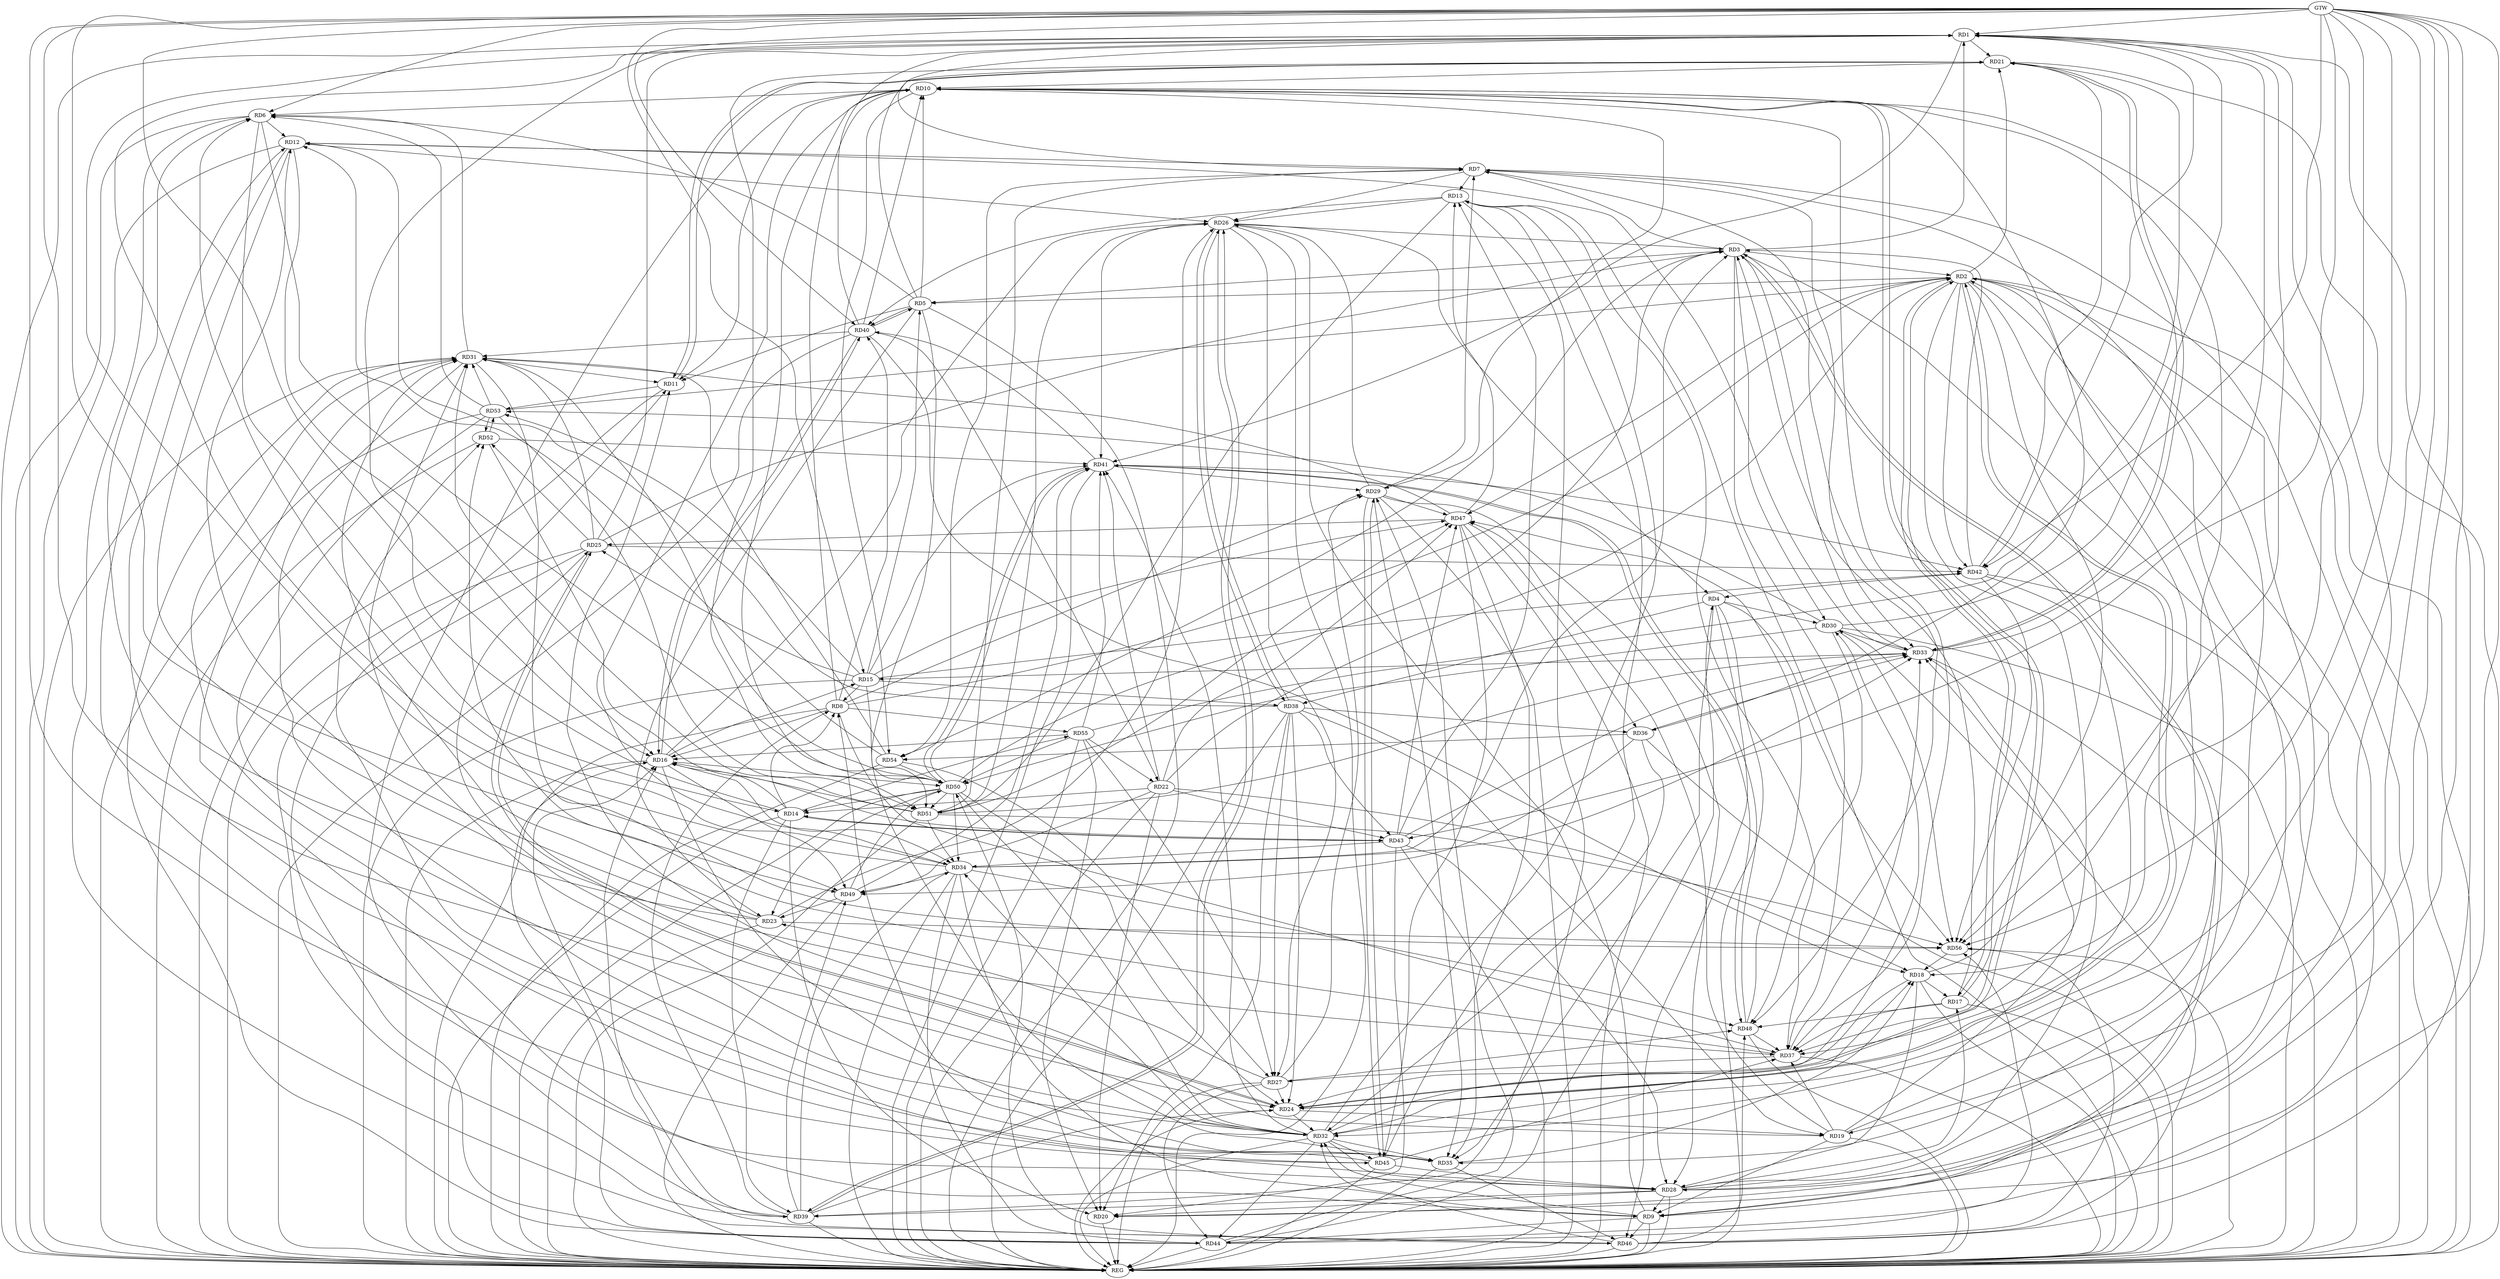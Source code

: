strict digraph G {
  RD1 [ label="RD1" ];
  RD2 [ label="RD2" ];
  RD3 [ label="RD3" ];
  RD4 [ label="RD4" ];
  RD5 [ label="RD5" ];
  RD6 [ label="RD6" ];
  RD7 [ label="RD7" ];
  RD8 [ label="RD8" ];
  RD9 [ label="RD9" ];
  RD10 [ label="RD10" ];
  RD11 [ label="RD11" ];
  RD12 [ label="RD12" ];
  RD13 [ label="RD13" ];
  RD14 [ label="RD14" ];
  RD15 [ label="RD15" ];
  RD16 [ label="RD16" ];
  RD17 [ label="RD17" ];
  RD18 [ label="RD18" ];
  RD19 [ label="RD19" ];
  RD20 [ label="RD20" ];
  RD21 [ label="RD21" ];
  RD22 [ label="RD22" ];
  RD23 [ label="RD23" ];
  RD24 [ label="RD24" ];
  RD25 [ label="RD25" ];
  RD26 [ label="RD26" ];
  RD27 [ label="RD27" ];
  RD28 [ label="RD28" ];
  RD29 [ label="RD29" ];
  RD30 [ label="RD30" ];
  RD31 [ label="RD31" ];
  RD32 [ label="RD32" ];
  RD33 [ label="RD33" ];
  RD34 [ label="RD34" ];
  RD35 [ label="RD35" ];
  RD36 [ label="RD36" ];
  RD37 [ label="RD37" ];
  RD38 [ label="RD38" ];
  RD39 [ label="RD39" ];
  RD40 [ label="RD40" ];
  RD41 [ label="RD41" ];
  RD42 [ label="RD42" ];
  RD43 [ label="RD43" ];
  RD44 [ label="RD44" ];
  RD45 [ label="RD45" ];
  RD46 [ label="RD46" ];
  RD47 [ label="RD47" ];
  RD48 [ label="RD48" ];
  RD49 [ label="RD49" ];
  RD50 [ label="RD50" ];
  RD51 [ label="RD51" ];
  RD52 [ label="RD52" ];
  RD53 [ label="RD53" ];
  RD54 [ label="RD54" ];
  RD55 [ label="RD55" ];
  RD56 [ label="RD56" ];
  GTW [ label="GTW" ];
  REG [ label="REG" ];
  RD3 -> RD1;
  RD7 -> RD1;
  RD14 -> RD1;
  RD1 -> RD21;
  RD25 -> RD1;
  RD1 -> RD28;
  RD30 -> RD1;
  RD33 -> RD1;
  RD34 -> RD1;
  RD40 -> RD1;
  RD1 -> RD41;
  RD1 -> RD42;
  RD46 -> RD1;
  RD1 -> RD49;
  RD1 -> RD56;
  RD3 -> RD2;
  RD2 -> RD5;
  RD8 -> RD2;
  RD2 -> RD17;
  RD17 -> RD2;
  RD19 -> RD2;
  RD2 -> RD20;
  RD2 -> RD21;
  RD22 -> RD2;
  RD2 -> RD24;
  RD24 -> RD2;
  RD2 -> RD32;
  RD2 -> RD35;
  RD2 -> RD37;
  RD2 -> RD42;
  RD44 -> RD2;
  RD2 -> RD47;
  RD53 -> RD2;
  RD2 -> RD56;
  RD3 -> RD5;
  RD3 -> RD7;
  RD3 -> RD9;
  RD9 -> RD3;
  RD17 -> RD3;
  RD25 -> RD3;
  RD26 -> RD3;
  RD3 -> RD30;
  RD33 -> RD3;
  RD34 -> RD3;
  RD3 -> RD37;
  RD42 -> RD3;
  RD50 -> RD3;
  RD3 -> RD54;
  RD26 -> RD4;
  RD4 -> RD30;
  RD4 -> RD35;
  RD4 -> RD38;
  RD42 -> RD4;
  RD44 -> RD4;
  RD4 -> RD46;
  RD4 -> RD56;
  RD5 -> RD6;
  RD5 -> RD10;
  RD5 -> RD11;
  RD15 -> RD5;
  RD5 -> RD21;
  RD5 -> RD23;
  RD5 -> RD35;
  RD5 -> RD40;
  RD40 -> RD5;
  RD10 -> RD6;
  RD6 -> RD12;
  RD6 -> RD14;
  RD23 -> RD6;
  RD31 -> RD6;
  RD34 -> RD6;
  RD6 -> RD46;
  RD6 -> RD50;
  RD53 -> RD6;
  RD12 -> RD7;
  RD7 -> RD13;
  RD7 -> RD26;
  RD28 -> RD7;
  RD29 -> RD7;
  RD7 -> RD33;
  RD7 -> RD48;
  RD51 -> RD7;
  RD7 -> RD54;
  RD8 -> RD10;
  RD14 -> RD8;
  RD15 -> RD8;
  RD8 -> RD16;
  RD8 -> RD29;
  RD8 -> RD37;
  RD39 -> RD8;
  RD8 -> RD40;
  RD45 -> RD8;
  RD8 -> RD55;
  RD19 -> RD9;
  RD9 -> RD26;
  RD28 -> RD9;
  RD9 -> RD31;
  RD9 -> RD32;
  RD34 -> RD9;
  RD9 -> RD44;
  RD9 -> RD46;
  RD10 -> RD11;
  RD18 -> RD10;
  RD21 -> RD10;
  RD10 -> RD24;
  RD24 -> RD10;
  RD10 -> RD29;
  RD10 -> RD34;
  RD10 -> RD36;
  RD10 -> RD37;
  RD39 -> RD10;
  RD40 -> RD10;
  RD10 -> RD51;
  RD10 -> RD54;
  RD19 -> RD11;
  RD11 -> RD21;
  RD21 -> RD11;
  RD31 -> RD11;
  RD44 -> RD11;
  RD11 -> RD53;
  RD12 -> RD16;
  RD23 -> RD12;
  RD12 -> RD26;
  RD28 -> RD12;
  RD33 -> RD12;
  RD12 -> RD35;
  RD12 -> RD37;
  RD38 -> RD12;
  RD54 -> RD12;
  RD13 -> RD26;
  RD32 -> RD13;
  RD13 -> RD37;
  RD13 -> RD39;
  RD13 -> RD40;
  RD43 -> RD13;
  RD45 -> RD13;
  RD47 -> RD13;
  RD13 -> RD51;
  RD14 -> RD16;
  RD14 -> RD20;
  RD22 -> RD14;
  RD14 -> RD39;
  RD14 -> RD43;
  RD43 -> RD14;
  RD50 -> RD14;
  RD14 -> RD55;
  RD16 -> RD15;
  RD15 -> RD25;
  RD33 -> RD15;
  RD15 -> RD38;
  RD15 -> RD41;
  RD15 -> RD42;
  RD15 -> RD47;
  RD15 -> RD50;
  RD15 -> RD53;
  RD16 -> RD26;
  RD16 -> RD34;
  RD16 -> RD35;
  RD39 -> RD16;
  RD16 -> RD40;
  RD40 -> RD16;
  RD44 -> RD16;
  RD46 -> RD16;
  RD16 -> RD49;
  RD16 -> RD50;
  RD51 -> RD16;
  RD55 -> RD16;
  RD18 -> RD17;
  RD28 -> RD17;
  RD17 -> RD37;
  RD17 -> RD48;
  RD22 -> RD18;
  RD18 -> RD24;
  RD18 -> RD28;
  RD32 -> RD18;
  RD35 -> RD18;
  RD40 -> RD18;
  RD56 -> RD18;
  RD24 -> RD19;
  RD19 -> RD33;
  RD19 -> RD37;
  RD38 -> RD19;
  RD19 -> RD47;
  RD22 -> RD20;
  RD28 -> RD20;
  RD38 -> RD20;
  RD43 -> RD20;
  RD55 -> RD20;
  RD21 -> RD33;
  RD33 -> RD21;
  RD42 -> RD21;
  RD21 -> RD51;
  RD55 -> RD21;
  RD40 -> RD22;
  RD22 -> RD41;
  RD22 -> RD43;
  RD22 -> RD47;
  RD22 -> RD49;
  RD55 -> RD22;
  RD23 -> RD26;
  RD27 -> RD23;
  RD23 -> RD31;
  RD49 -> RD23;
  RD50 -> RD23;
  RD23 -> RD56;
  RD24 -> RD25;
  RD25 -> RD24;
  RD27 -> RD24;
  RD24 -> RD32;
  RD38 -> RD24;
  RD39 -> RD24;
  RD50 -> RD24;
  RD25 -> RD31;
  RD32 -> RD25;
  RD25 -> RD39;
  RD25 -> RD42;
  RD47 -> RD25;
  RD25 -> RD52;
  RD26 -> RD27;
  RD29 -> RD26;
  RD26 -> RD38;
  RD38 -> RD26;
  RD26 -> RD39;
  RD39 -> RD26;
  RD26 -> RD41;
  RD51 -> RD26;
  RD27 -> RD29;
  RD37 -> RD27;
  RD38 -> RD27;
  RD27 -> RD44;
  RD27 -> RD48;
  RD54 -> RD27;
  RD55 -> RD27;
  RD29 -> RD28;
  RD32 -> RD28;
  RD28 -> RD33;
  RD28 -> RD39;
  RD43 -> RD28;
  RD45 -> RD28;
  RD28 -> RD52;
  RD29 -> RD35;
  RD41 -> RD29;
  RD44 -> RD29;
  RD29 -> RD45;
  RD45 -> RD29;
  RD29 -> RD47;
  RD32 -> RD30;
  RD30 -> RD33;
  RD46 -> RD30;
  RD30 -> RD48;
  RD30 -> RD50;
  RD30 -> RD53;
  RD30 -> RD56;
  RD32 -> RD31;
  RD31 -> RD35;
  RD40 -> RD31;
  RD44 -> RD31;
  RD45 -> RD31;
  RD47 -> RD31;
  RD31 -> RD50;
  RD51 -> RD31;
  RD53 -> RD31;
  RD54 -> RD31;
  RD31 -> RD56;
  RD32 -> RD34;
  RD32 -> RD35;
  RD36 -> RD32;
  RD32 -> RD41;
  RD32 -> RD44;
  RD32 -> RD45;
  RD46 -> RD32;
  RD50 -> RD32;
  RD53 -> RD32;
  RD34 -> RD33;
  RD36 -> RD33;
  RD37 -> RD33;
  RD43 -> RD33;
  RD51 -> RD33;
  RD39 -> RD34;
  RD43 -> RD34;
  RD34 -> RD44;
  RD34 -> RD48;
  RD34 -> RD49;
  RD50 -> RD34;
  RD51 -> RD34;
  RD35 -> RD46;
  RD47 -> RD35;
  RD38 -> RD36;
  RD47 -> RD36;
  RD36 -> RD49;
  RD36 -> RD54;
  RD42 -> RD37;
  RD45 -> RD37;
  RD48 -> RD37;
  RD37 -> RD52;
  RD38 -> RD43;
  RD39 -> RD49;
  RD41 -> RD40;
  RD41 -> RD42;
  RD41 -> RD48;
  RD48 -> RD41;
  RD49 -> RD41;
  RD41 -> RD50;
  RD50 -> RD41;
  RD52 -> RD41;
  RD55 -> RD41;
  RD42 -> RD56;
  RD43 -> RD47;
  RD52 -> RD43;
  RD44 -> RD56;
  RD47 -> RD45;
  RD46 -> RD48;
  RD46 -> RD50;
  RD46 -> RD56;
  RD48 -> RD47;
  RD51 -> RD47;
  RD49 -> RD50;
  RD50 -> RD51;
  RD54 -> RD50;
  RD55 -> RD50;
  RD53 -> RD51;
  RD51 -> RD56;
  RD52 -> RD53;
  RD53 -> RD52;
  GTW -> RD24;
  GTW -> RD43;
  GTW -> RD42;
  GTW -> RD6;
  GTW -> RD45;
  GTW -> RD20;
  GTW -> RD1;
  GTW -> RD49;
  GTW -> RD18;
  GTW -> RD40;
  GTW -> RD16;
  GTW -> RD15;
  GTW -> RD28;
  GTW -> RD56;
  GTW -> RD9;
  GTW -> RD32;
  GTW -> RD19;
  RD1 -> REG;
  RD2 -> REG;
  RD3 -> REG;
  RD4 -> REG;
  RD5 -> REG;
  RD6 -> REG;
  RD7 -> REG;
  RD8 -> REG;
  RD9 -> REG;
  RD10 -> REG;
  RD11 -> REG;
  RD12 -> REG;
  RD13 -> REG;
  RD14 -> REG;
  RD15 -> REG;
  RD16 -> REG;
  RD17 -> REG;
  RD18 -> REG;
  RD19 -> REG;
  RD20 -> REG;
  RD21 -> REG;
  RD22 -> REG;
  RD23 -> REG;
  RD24 -> REG;
  RD25 -> REG;
  RD26 -> REG;
  RD27 -> REG;
  RD28 -> REG;
  RD29 -> REG;
  RD30 -> REG;
  RD31 -> REG;
  RD32 -> REG;
  RD33 -> REG;
  RD34 -> REG;
  RD35 -> REG;
  RD36 -> REG;
  RD37 -> REG;
  RD38 -> REG;
  RD39 -> REG;
  RD40 -> REG;
  RD41 -> REG;
  RD42 -> REG;
  RD43 -> REG;
  RD44 -> REG;
  RD45 -> REG;
  RD46 -> REG;
  RD47 -> REG;
  RD48 -> REG;
  RD49 -> REG;
  RD50 -> REG;
  RD51 -> REG;
  RD52 -> REG;
  RD53 -> REG;
  RD54 -> REG;
  RD55 -> REG;
  RD56 -> REG;
}
